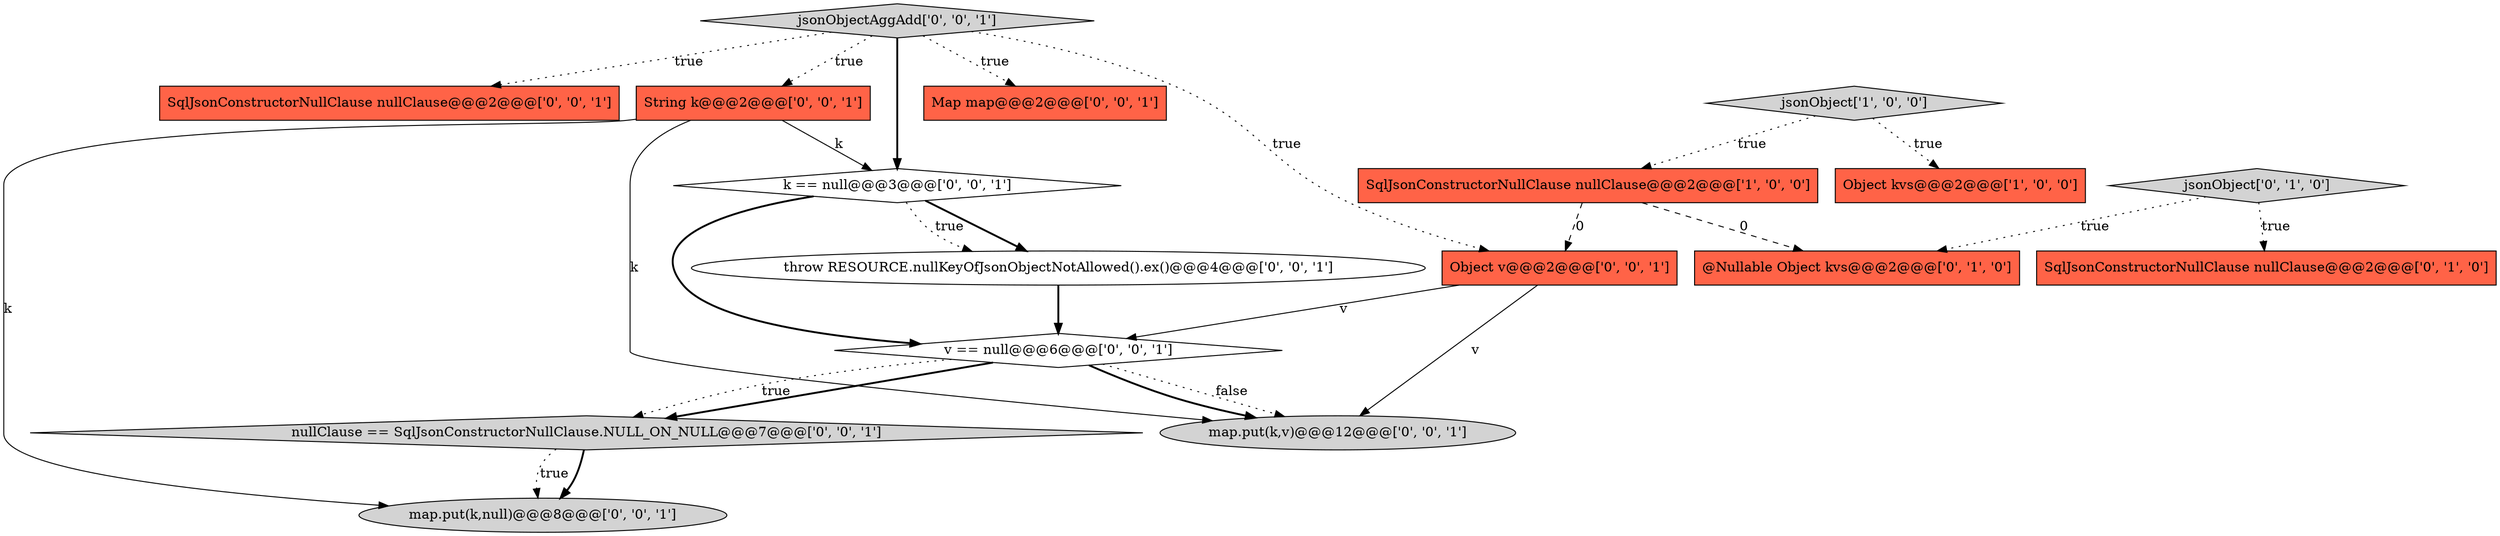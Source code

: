 digraph {
2 [style = filled, label = "SqlJsonConstructorNullClause nullClause@@@2@@@['1', '0', '0']", fillcolor = tomato, shape = box image = "AAA1AAABBB1BBB"];
13 [style = filled, label = "SqlJsonConstructorNullClause nullClause@@@2@@@['0', '0', '1']", fillcolor = tomato, shape = box image = "AAA0AAABBB3BBB"];
15 [style = filled, label = "Object v@@@2@@@['0', '0', '1']", fillcolor = tomato, shape = box image = "AAA0AAABBB3BBB"];
16 [style = filled, label = "v == null@@@6@@@['0', '0', '1']", fillcolor = white, shape = diamond image = "AAA0AAABBB3BBB"];
11 [style = filled, label = "nullClause == SqlJsonConstructorNullClause.NULL_ON_NULL@@@7@@@['0', '0', '1']", fillcolor = lightgray, shape = diamond image = "AAA0AAABBB3BBB"];
0 [style = filled, label = "Object kvs@@@2@@@['1', '0', '0']", fillcolor = tomato, shape = box image = "AAA0AAABBB1BBB"];
9 [style = filled, label = "throw RESOURCE.nullKeyOfJsonObjectNotAllowed().ex()@@@4@@@['0', '0', '1']", fillcolor = white, shape = ellipse image = "AAA0AAABBB3BBB"];
7 [style = filled, label = "jsonObjectAggAdd['0', '0', '1']", fillcolor = lightgray, shape = diamond image = "AAA0AAABBB3BBB"];
10 [style = filled, label = "String k@@@2@@@['0', '0', '1']", fillcolor = tomato, shape = box image = "AAA0AAABBB3BBB"];
12 [style = filled, label = "Map map@@@2@@@['0', '0', '1']", fillcolor = tomato, shape = box image = "AAA0AAABBB3BBB"];
14 [style = filled, label = "map.put(k,v)@@@12@@@['0', '0', '1']", fillcolor = lightgray, shape = ellipse image = "AAA0AAABBB3BBB"];
6 [style = filled, label = "map.put(k,null)@@@8@@@['0', '0', '1']", fillcolor = lightgray, shape = ellipse image = "AAA0AAABBB3BBB"];
8 [style = filled, label = "k == null@@@3@@@['0', '0', '1']", fillcolor = white, shape = diamond image = "AAA0AAABBB3BBB"];
5 [style = filled, label = "jsonObject['0', '1', '0']", fillcolor = lightgray, shape = diamond image = "AAA0AAABBB2BBB"];
4 [style = filled, label = "@Nullable Object kvs@@@2@@@['0', '1', '0']", fillcolor = tomato, shape = box image = "AAA1AAABBB2BBB"];
1 [style = filled, label = "jsonObject['1', '0', '0']", fillcolor = lightgray, shape = diamond image = "AAA0AAABBB1BBB"];
3 [style = filled, label = "SqlJsonConstructorNullClause nullClause@@@2@@@['0', '1', '0']", fillcolor = tomato, shape = box image = "AAA0AAABBB2BBB"];
8->16 [style = bold, label=""];
7->10 [style = dotted, label="true"];
16->11 [style = bold, label=""];
10->6 [style = solid, label="k"];
7->13 [style = dotted, label="true"];
11->6 [style = bold, label=""];
5->3 [style = dotted, label="true"];
7->8 [style = bold, label=""];
7->15 [style = dotted, label="true"];
9->16 [style = bold, label=""];
15->16 [style = solid, label="v"];
5->4 [style = dotted, label="true"];
7->12 [style = dotted, label="true"];
2->15 [style = dashed, label="0"];
10->8 [style = solid, label="k"];
15->14 [style = solid, label="v"];
11->6 [style = dotted, label="true"];
8->9 [style = bold, label=""];
16->14 [style = dotted, label="false"];
16->14 [style = bold, label=""];
1->0 [style = dotted, label="true"];
8->9 [style = dotted, label="true"];
1->2 [style = dotted, label="true"];
10->14 [style = solid, label="k"];
16->11 [style = dotted, label="true"];
2->4 [style = dashed, label="0"];
}
